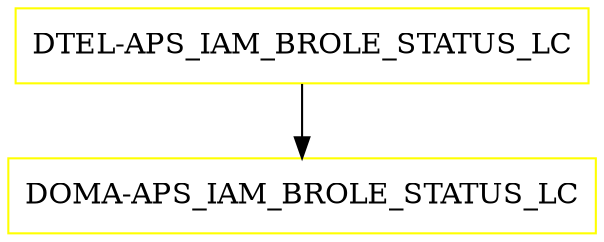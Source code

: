 digraph G {
  "DTEL-APS_IAM_BROLE_STATUS_LC" [shape=box,color=yellow];
  "DOMA-APS_IAM_BROLE_STATUS_LC" [shape=box,color=yellow,URL="./DOMA_APS_IAM_BROLE_STATUS_LC.html"];
  "DTEL-APS_IAM_BROLE_STATUS_LC" -> "DOMA-APS_IAM_BROLE_STATUS_LC";
}
